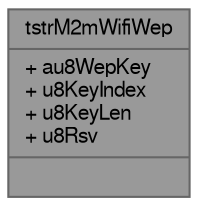 digraph "tstrM2mWifiWep"
{
 // LATEX_PDF_SIZE
  bgcolor="transparent";
  edge [fontname=FreeSans,fontsize=10,labelfontname=FreeSans,labelfontsize=10];
  node [fontname=FreeSans,fontsize=10,shape=box,height=0.2,width=0.4];
  Node1 [shape=record,label="{tstrM2mWifiWep\n|+ au8WepKey\l+ u8KeyIndex\l+ u8KeyLen\l+ u8Rsv\l|}",height=0.2,width=0.4,color="gray40", fillcolor="grey60", style="filled", fontcolor="black",tooltip="WEP security key header."];
}
